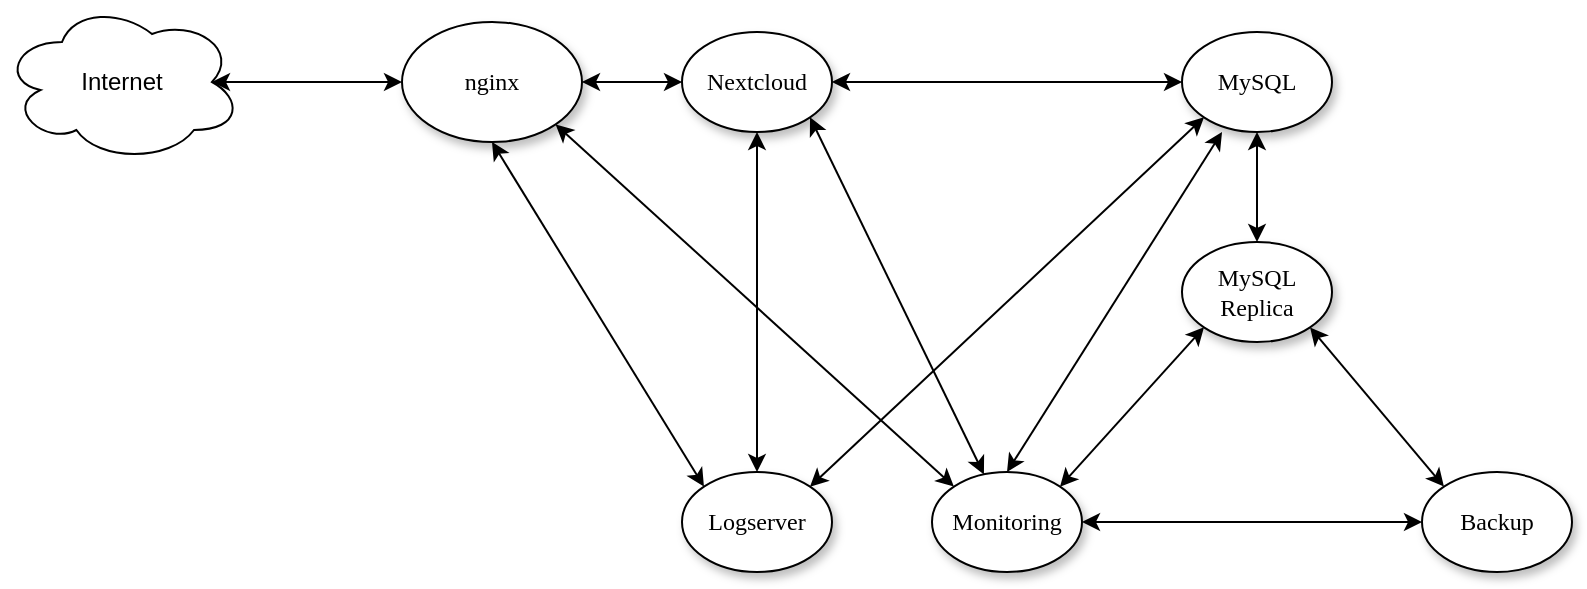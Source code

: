 <mxfile version="17.1.4" type="github"><diagram name="Page-1" id="42789a77-a242-8287-6e28-9cd8cfd52e62"><mxGraphModel dx="1382" dy="805" grid="1" gridSize="10" guides="1" tooltips="1" connect="1" arrows="1" fold="1" page="1" pageScale="1" pageWidth="1100" pageHeight="850" background="none" math="0" shadow="0"><root><mxCell id="0"/><mxCell id="1" parent="0"/><mxCell id="1ea317790d2ca983-12" style="edgeStyle=none;rounded=1;html=1;labelBackgroundColor=none;startArrow=none;startFill=0;startSize=5;endArrow=classicThin;endFill=1;endSize=5;jettySize=auto;orthogonalLoop=1;strokeColor=#B3B3B3;strokeWidth=1;fontFamily=Verdana;fontSize=12" parent="1" source="1ea317790d2ca983-1" target="1ea317790d2ca983-2" edge="1"><mxGeometry relative="1" as="geometry"/></mxCell><mxCell id="oJhj6mm4xv5JfHDhQ7Y2-18" style="edgeStyle=none;rounded=1;orthogonalLoop=1;jettySize=auto;html=1;exitX=1;exitY=0.5;exitDx=0;exitDy=0;entryX=0;entryY=0.5;entryDx=0;entryDy=0;startArrow=classic;startFill=1;" edge="1" parent="1" source="1ea317790d2ca983-1" target="1ea317790d2ca983-2"><mxGeometry relative="1" as="geometry"/></mxCell><mxCell id="oJhj6mm4xv5JfHDhQ7Y2-21" style="edgeStyle=none;rounded=1;orthogonalLoop=1;jettySize=auto;html=1;exitX=0.5;exitY=1;exitDx=0;exitDy=0;entryX=0;entryY=0;entryDx=0;entryDy=0;startArrow=classic;startFill=1;" edge="1" parent="1" source="1ea317790d2ca983-1" target="1ea317790d2ca983-7"><mxGeometry relative="1" as="geometry"/></mxCell><mxCell id="oJhj6mm4xv5JfHDhQ7Y2-22" style="edgeStyle=none;rounded=1;orthogonalLoop=1;jettySize=auto;html=1;exitX=1;exitY=1;exitDx=0;exitDy=0;entryX=0;entryY=0;entryDx=0;entryDy=0;startArrow=classic;startFill=1;" edge="1" parent="1" source="1ea317790d2ca983-1" target="1ea317790d2ca983-8"><mxGeometry relative="1" as="geometry"/></mxCell><mxCell id="1ea317790d2ca983-1" value="nginx" style="ellipse;whiteSpace=wrap;html=1;rounded=0;shadow=1;comic=0;labelBackgroundColor=none;strokeWidth=1;fontFamily=Verdana;fontSize=12;align=center;" parent="1" vertex="1"><mxGeometry x="230" y="265" width="90" height="60" as="geometry"/></mxCell><mxCell id="1ea317790d2ca983-22" value="" style="edgeStyle=none;rounded=1;html=1;labelBackgroundColor=none;startArrow=classic;startFill=1;startSize=5;endArrow=classicThin;endFill=1;endSize=5;jettySize=auto;orthogonalLoop=1;strokeColor=#B3B3B3;strokeWidth=1;fontFamily=Verdana;fontSize=12" parent="1" source="1ea317790d2ca983-2" target="1ea317790d2ca983-6" edge="1"><mxGeometry relative="1" as="geometry"/></mxCell><mxCell id="oJhj6mm4xv5JfHDhQ7Y2-16" style="edgeStyle=orthogonalEdgeStyle;rounded=1;orthogonalLoop=1;jettySize=auto;html=1;exitX=1;exitY=0.5;exitDx=0;exitDy=0;entryX=0;entryY=0.5;entryDx=0;entryDy=0;startArrow=classic;startFill=1;" edge="1" parent="1" source="1ea317790d2ca983-2" target="1ea317790d2ca983-6"><mxGeometry relative="1" as="geometry"/></mxCell><mxCell id="oJhj6mm4xv5JfHDhQ7Y2-20" style="edgeStyle=none;rounded=1;orthogonalLoop=1;jettySize=auto;html=1;exitX=0.5;exitY=1;exitDx=0;exitDy=0;startArrow=classic;startFill=1;" edge="1" parent="1" source="1ea317790d2ca983-2" target="1ea317790d2ca983-7"><mxGeometry relative="1" as="geometry"/></mxCell><mxCell id="oJhj6mm4xv5JfHDhQ7Y2-23" style="edgeStyle=none;rounded=1;orthogonalLoop=1;jettySize=auto;html=1;exitX=1;exitY=1;exitDx=0;exitDy=0;startArrow=classic;startFill=1;" edge="1" parent="1" source="1ea317790d2ca983-2" target="1ea317790d2ca983-8"><mxGeometry relative="1" as="geometry"/></mxCell><mxCell id="1ea317790d2ca983-2" value="&lt;span&gt;Nextcloud&lt;/span&gt;" style="ellipse;whiteSpace=wrap;html=1;rounded=0;shadow=1;comic=0;labelBackgroundColor=none;strokeWidth=1;fontFamily=Verdana;fontSize=12;align=center;" parent="1" vertex="1"><mxGeometry x="370" y="270" width="75" height="50" as="geometry"/></mxCell><mxCell id="oJhj6mm4xv5JfHDhQ7Y2-15" style="edgeStyle=orthogonalEdgeStyle;rounded=1;orthogonalLoop=1;jettySize=auto;html=1;exitX=0.5;exitY=0;exitDx=0;exitDy=0;entryX=0.5;entryY=1;entryDx=0;entryDy=0;startArrow=classic;startFill=1;" edge="1" parent="1" source="1ea317790d2ca983-3" target="1ea317790d2ca983-6"><mxGeometry relative="1" as="geometry"/></mxCell><mxCell id="oJhj6mm4xv5JfHDhQ7Y2-25" style="edgeStyle=none;rounded=1;orthogonalLoop=1;jettySize=auto;html=1;exitX=0;exitY=1;exitDx=0;exitDy=0;entryX=1;entryY=0;entryDx=0;entryDy=0;startArrow=classic;startFill=1;" edge="1" parent="1" source="1ea317790d2ca983-3" target="1ea317790d2ca983-8"><mxGeometry relative="1" as="geometry"/></mxCell><mxCell id="oJhj6mm4xv5JfHDhQ7Y2-26" style="edgeStyle=none;rounded=1;orthogonalLoop=1;jettySize=auto;html=1;exitX=1;exitY=1;exitDx=0;exitDy=0;entryX=0;entryY=0;entryDx=0;entryDy=0;startArrow=classic;startFill=1;" edge="1" parent="1" source="1ea317790d2ca983-3" target="1ea317790d2ca983-4"><mxGeometry relative="1" as="geometry"/></mxCell><mxCell id="1ea317790d2ca983-3" value="&lt;span&gt;MySQL Replica&lt;/span&gt;" style="ellipse;whiteSpace=wrap;html=1;rounded=0;shadow=1;comic=0;labelBackgroundColor=none;strokeWidth=1;fontFamily=Verdana;fontSize=12;align=center;" parent="1" vertex="1"><mxGeometry x="620" y="375" width="75" height="50" as="geometry"/></mxCell><mxCell id="1ea317790d2ca983-4" value="Backup&lt;br&gt;" style="ellipse;whiteSpace=wrap;html=1;rounded=0;shadow=1;comic=0;labelBackgroundColor=none;strokeWidth=1;fontFamily=Verdana;fontSize=12;align=center;" parent="1" vertex="1"><mxGeometry x="740" y="490" width="75" height="50" as="geometry"/></mxCell><mxCell id="oJhj6mm4xv5JfHDhQ7Y2-17" style="rounded=1;orthogonalLoop=1;jettySize=auto;html=1;exitX=0;exitY=1;exitDx=0;exitDy=0;startArrow=classic;startFill=1;entryX=1;entryY=0;entryDx=0;entryDy=0;" edge="1" parent="1" source="1ea317790d2ca983-6" target="1ea317790d2ca983-7"><mxGeometry relative="1" as="geometry"><mxPoint x="520" y="420" as="targetPoint"/></mxGeometry></mxCell><mxCell id="1ea317790d2ca983-6" value="&lt;span&gt;MySQL&lt;/span&gt;" style="ellipse;whiteSpace=wrap;html=1;rounded=0;shadow=1;comic=0;labelBackgroundColor=none;strokeWidth=1;fontFamily=Verdana;fontSize=12;align=center;" parent="1" vertex="1"><mxGeometry x="620" y="270" width="75" height="50" as="geometry"/></mxCell><mxCell id="1ea317790d2ca983-7" value="&lt;span&gt;Logserver&lt;/span&gt;" style="ellipse;whiteSpace=wrap;html=1;rounded=0;shadow=1;comic=0;labelBackgroundColor=none;strokeWidth=1;fontFamily=Verdana;fontSize=12;align=center;" parent="1" vertex="1"><mxGeometry x="370" y="490" width="75" height="50" as="geometry"/></mxCell><mxCell id="oJhj6mm4xv5JfHDhQ7Y2-24" style="edgeStyle=none;rounded=1;orthogonalLoop=1;jettySize=auto;html=1;exitX=0.5;exitY=0;exitDx=0;exitDy=0;entryX=0.267;entryY=1;entryDx=0;entryDy=0;entryPerimeter=0;startArrow=classic;startFill=1;" edge="1" parent="1" source="1ea317790d2ca983-8" target="1ea317790d2ca983-6"><mxGeometry relative="1" as="geometry"/></mxCell><mxCell id="oJhj6mm4xv5JfHDhQ7Y2-27" style="edgeStyle=none;rounded=1;orthogonalLoop=1;jettySize=auto;html=1;exitX=1;exitY=0.5;exitDx=0;exitDy=0;entryX=0;entryY=0.5;entryDx=0;entryDy=0;startArrow=classic;startFill=1;" edge="1" parent="1" source="1ea317790d2ca983-8" target="1ea317790d2ca983-4"><mxGeometry relative="1" as="geometry"/></mxCell><mxCell id="1ea317790d2ca983-8" value="Monitoring" style="ellipse;whiteSpace=wrap;html=1;rounded=0;shadow=1;comic=0;labelBackgroundColor=none;strokeWidth=1;fontFamily=Verdana;fontSize=12;align=center;" parent="1" vertex="1"><mxGeometry x="495" y="490" width="75" height="50" as="geometry"/></mxCell><mxCell id="oJhj6mm4xv5JfHDhQ7Y2-19" style="edgeStyle=none;rounded=1;orthogonalLoop=1;jettySize=auto;html=1;exitX=0.875;exitY=0.5;exitDx=0;exitDy=0;exitPerimeter=0;entryX=0;entryY=0.5;entryDx=0;entryDy=0;startArrow=classic;startFill=1;" edge="1" parent="1" source="oJhj6mm4xv5JfHDhQ7Y2-12" target="1ea317790d2ca983-1"><mxGeometry relative="1" as="geometry"/></mxCell><mxCell id="oJhj6mm4xv5JfHDhQ7Y2-12" value="Internet" style="ellipse;shape=cloud;whiteSpace=wrap;html=1;" vertex="1" parent="1"><mxGeometry x="30" y="255" width="120" height="80" as="geometry"/></mxCell></root></mxGraphModel></diagram></mxfile>